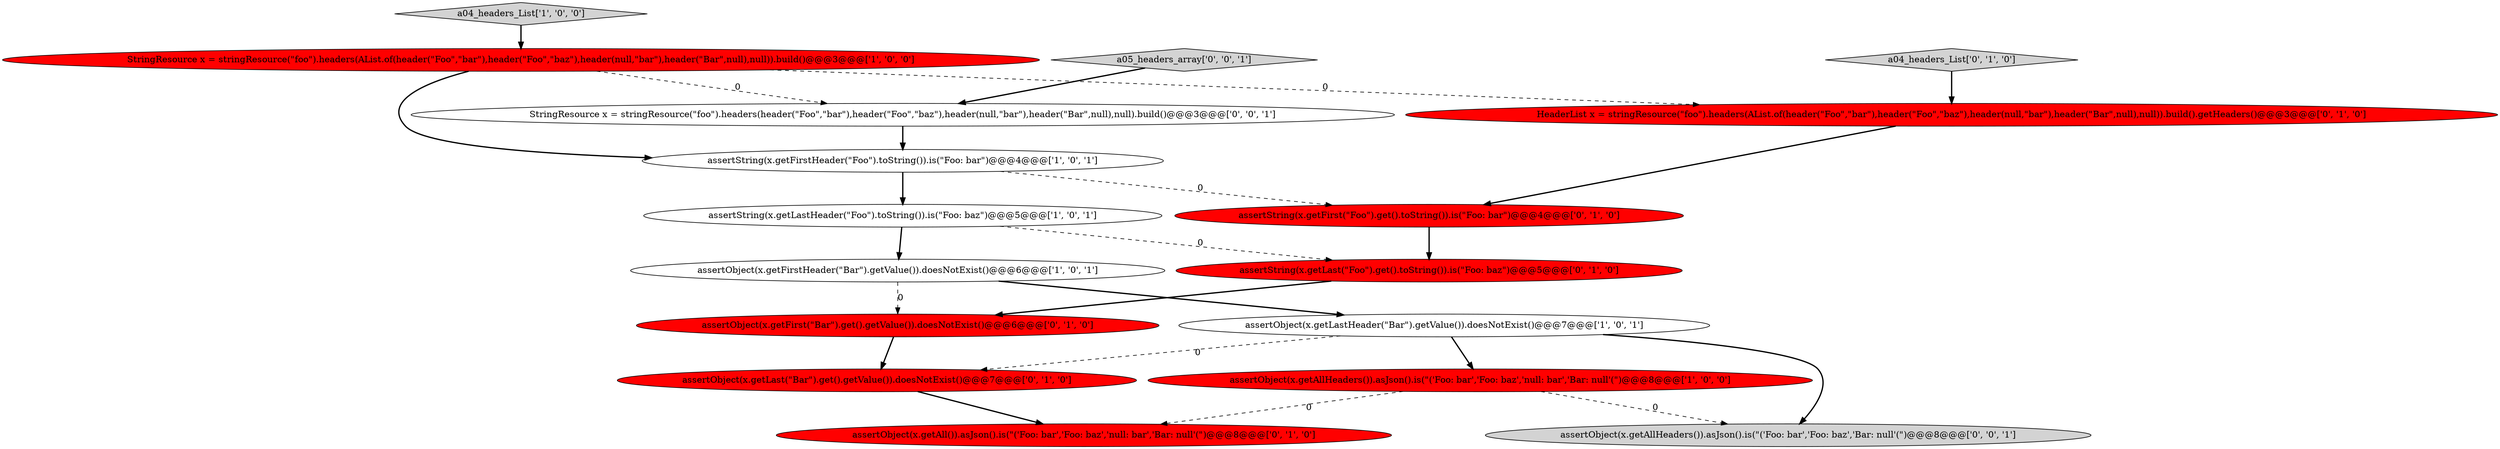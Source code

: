 digraph {
15 [style = filled, label = "a05_headers_array['0', '0', '1']", fillcolor = lightgray, shape = diamond image = "AAA0AAABBB3BBB"];
6 [style = filled, label = "StringResource x = stringResource(\"foo\").headers(AList.of(header(\"Foo\",\"bar\"),header(\"Foo\",\"baz\"),header(null,\"bar\"),header(\"Bar\",null),null)).build()@@@3@@@['1', '0', '0']", fillcolor = red, shape = ellipse image = "AAA1AAABBB1BBB"];
8 [style = filled, label = "HeaderList x = stringResource(\"foo\").headers(AList.of(header(\"Foo\",\"bar\"),header(\"Foo\",\"baz\"),header(null,\"bar\"),header(\"Bar\",null),null)).build().getHeaders()@@@3@@@['0', '1', '0']", fillcolor = red, shape = ellipse image = "AAA1AAABBB2BBB"];
5 [style = filled, label = "assertString(x.getFirstHeader(\"Foo\").toString()).is(\"Foo: bar\")@@@4@@@['1', '0', '1']", fillcolor = white, shape = ellipse image = "AAA0AAABBB1BBB"];
13 [style = filled, label = "assertObject(x.getFirst(\"Bar\").get().getValue()).doesNotExist()@@@6@@@['0', '1', '0']", fillcolor = red, shape = ellipse image = "AAA1AAABBB2BBB"];
16 [style = filled, label = "StringResource x = stringResource(\"foo\").headers(header(\"Foo\",\"bar\"),header(\"Foo\",\"baz\"),header(null,\"bar\"),header(\"Bar\",null),null).build()@@@3@@@['0', '0', '1']", fillcolor = white, shape = ellipse image = "AAA0AAABBB3BBB"];
2 [style = filled, label = "assertObject(x.getAllHeaders()).asJson().is(\"('Foo: bar','Foo: baz','null: bar','Bar: null'(\")@@@8@@@['1', '0', '0']", fillcolor = red, shape = ellipse image = "AAA1AAABBB1BBB"];
0 [style = filled, label = "assertObject(x.getFirstHeader(\"Bar\").getValue()).doesNotExist()@@@6@@@['1', '0', '1']", fillcolor = white, shape = ellipse image = "AAA0AAABBB1BBB"];
12 [style = filled, label = "assertString(x.getLast(\"Foo\").get().toString()).is(\"Foo: baz\")@@@5@@@['0', '1', '0']", fillcolor = red, shape = ellipse image = "AAA1AAABBB2BBB"];
9 [style = filled, label = "assertObject(x.getLast(\"Bar\").get().getValue()).doesNotExist()@@@7@@@['0', '1', '0']", fillcolor = red, shape = ellipse image = "AAA1AAABBB2BBB"];
3 [style = filled, label = "assertString(x.getLastHeader(\"Foo\").toString()).is(\"Foo: baz\")@@@5@@@['1', '0', '1']", fillcolor = white, shape = ellipse image = "AAA0AAABBB1BBB"];
1 [style = filled, label = "assertObject(x.getLastHeader(\"Bar\").getValue()).doesNotExist()@@@7@@@['1', '0', '1']", fillcolor = white, shape = ellipse image = "AAA0AAABBB1BBB"];
11 [style = filled, label = "a04_headers_List['0', '1', '0']", fillcolor = lightgray, shape = diamond image = "AAA0AAABBB2BBB"];
4 [style = filled, label = "a04_headers_List['1', '0', '0']", fillcolor = lightgray, shape = diamond image = "AAA0AAABBB1BBB"];
14 [style = filled, label = "assertObject(x.getAllHeaders()).asJson().is(\"('Foo: bar','Foo: baz','Bar: null'(\")@@@8@@@['0', '0', '1']", fillcolor = lightgray, shape = ellipse image = "AAA0AAABBB3BBB"];
7 [style = filled, label = "assertObject(x.getAll()).asJson().is(\"('Foo: bar','Foo: baz','null: bar','Bar: null'(\")@@@8@@@['0', '1', '0']", fillcolor = red, shape = ellipse image = "AAA1AAABBB2BBB"];
10 [style = filled, label = "assertString(x.getFirst(\"Foo\").get().toString()).is(\"Foo: bar\")@@@4@@@['0', '1', '0']", fillcolor = red, shape = ellipse image = "AAA1AAABBB2BBB"];
5->3 [style = bold, label=""];
8->10 [style = bold, label=""];
6->8 [style = dashed, label="0"];
4->6 [style = bold, label=""];
1->9 [style = dashed, label="0"];
9->7 [style = bold, label=""];
15->16 [style = bold, label=""];
2->7 [style = dashed, label="0"];
3->0 [style = bold, label=""];
12->13 [style = bold, label=""];
6->5 [style = bold, label=""];
6->16 [style = dashed, label="0"];
3->12 [style = dashed, label="0"];
2->14 [style = dashed, label="0"];
5->10 [style = dashed, label="0"];
10->12 [style = bold, label=""];
0->1 [style = bold, label=""];
0->13 [style = dashed, label="0"];
16->5 [style = bold, label=""];
11->8 [style = bold, label=""];
1->14 [style = bold, label=""];
1->2 [style = bold, label=""];
13->9 [style = bold, label=""];
}
